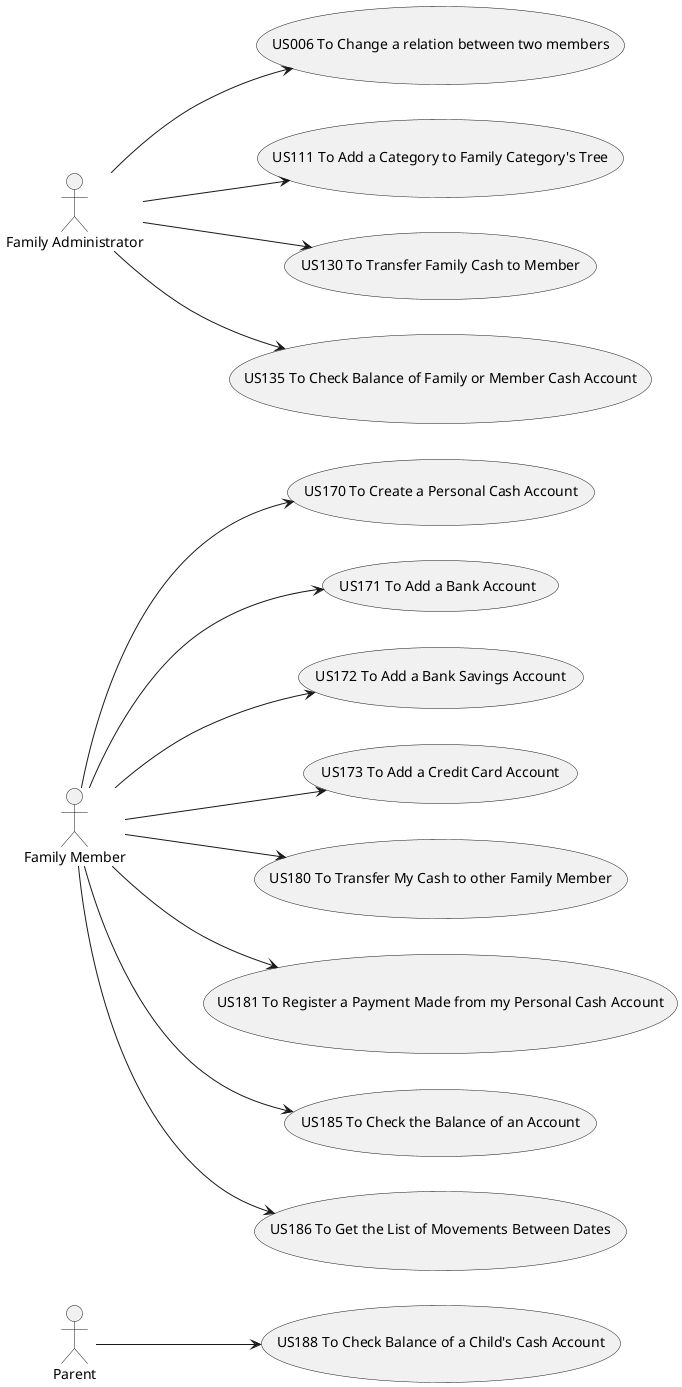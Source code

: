 @startuml

:Parent: as parent
:Family Member: as famMem
:Family Administrator: as famAdmin

(US006 To Change a relation between two members) as (US006)
(US111 To Add a Category to Family Category's Tree) as (US111)
(US130 To Transfer Family Cash to Member) as (US130)
(US135 To Check Balance of Family or Member Cash Account) as (US135)
(US170 To Create a Personal Cash Account) as (US170)
(US171 To Add a Bank Account) as (US171)
(US172 To Add a Bank Savings Account) as (US172)
(US173 To Add a Credit Card Account) as (US173)
(US180 To Transfer My Cash to other Family Member) as (US180)
(US181 To Register a Payment Made from my Personal Cash Account) as (US181)
(US185 To Check the Balance of an Account) as (US185)
(US186 To Get the List of Movements Between Dates) as (US186)
(US188 To Check Balance of a Child's Cash Account) as (US188)

left to right direction
famAdmin --> (US006)
famAdmin --> (US111)
famAdmin --> (US130)
famAdmin --> (US135)

famMem --> (US170)
famMem --> (US171)
famMem --> (US172)
famMem --> (US173)
famMem --> (US180)
famMem --> (US181)
famMem --> (US185)
famMem --> (US186)

parent --> (US188)

@enduml